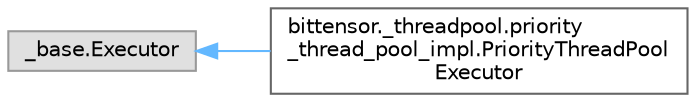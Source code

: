 digraph "Graphical Class Hierarchy"
{
 // LATEX_PDF_SIZE
  bgcolor="transparent";
  edge [fontname=Helvetica,fontsize=10,labelfontname=Helvetica,labelfontsize=10];
  node [fontname=Helvetica,fontsize=10,shape=box,height=0.2,width=0.4];
  rankdir="LR";
  Node0 [label="_base.Executor",height=0.2,width=0.4,color="grey60", fillcolor="#E0E0E0", style="filled",tooltip=" "];
  Node0 -> Node1 [dir="back",color="steelblue1",style="solid"];
  Node1 [label="bittensor._threadpool.priority\l_thread_pool_impl.PriorityThreadPool\lExecutor",height=0.2,width=0.4,color="grey40", fillcolor="white", style="filled",URL="$classbittensor_1_1__threadpool_1_1priority__thread__pool__impl_1_1_priority_thread_pool_executor.html",tooltip=" "];
}
